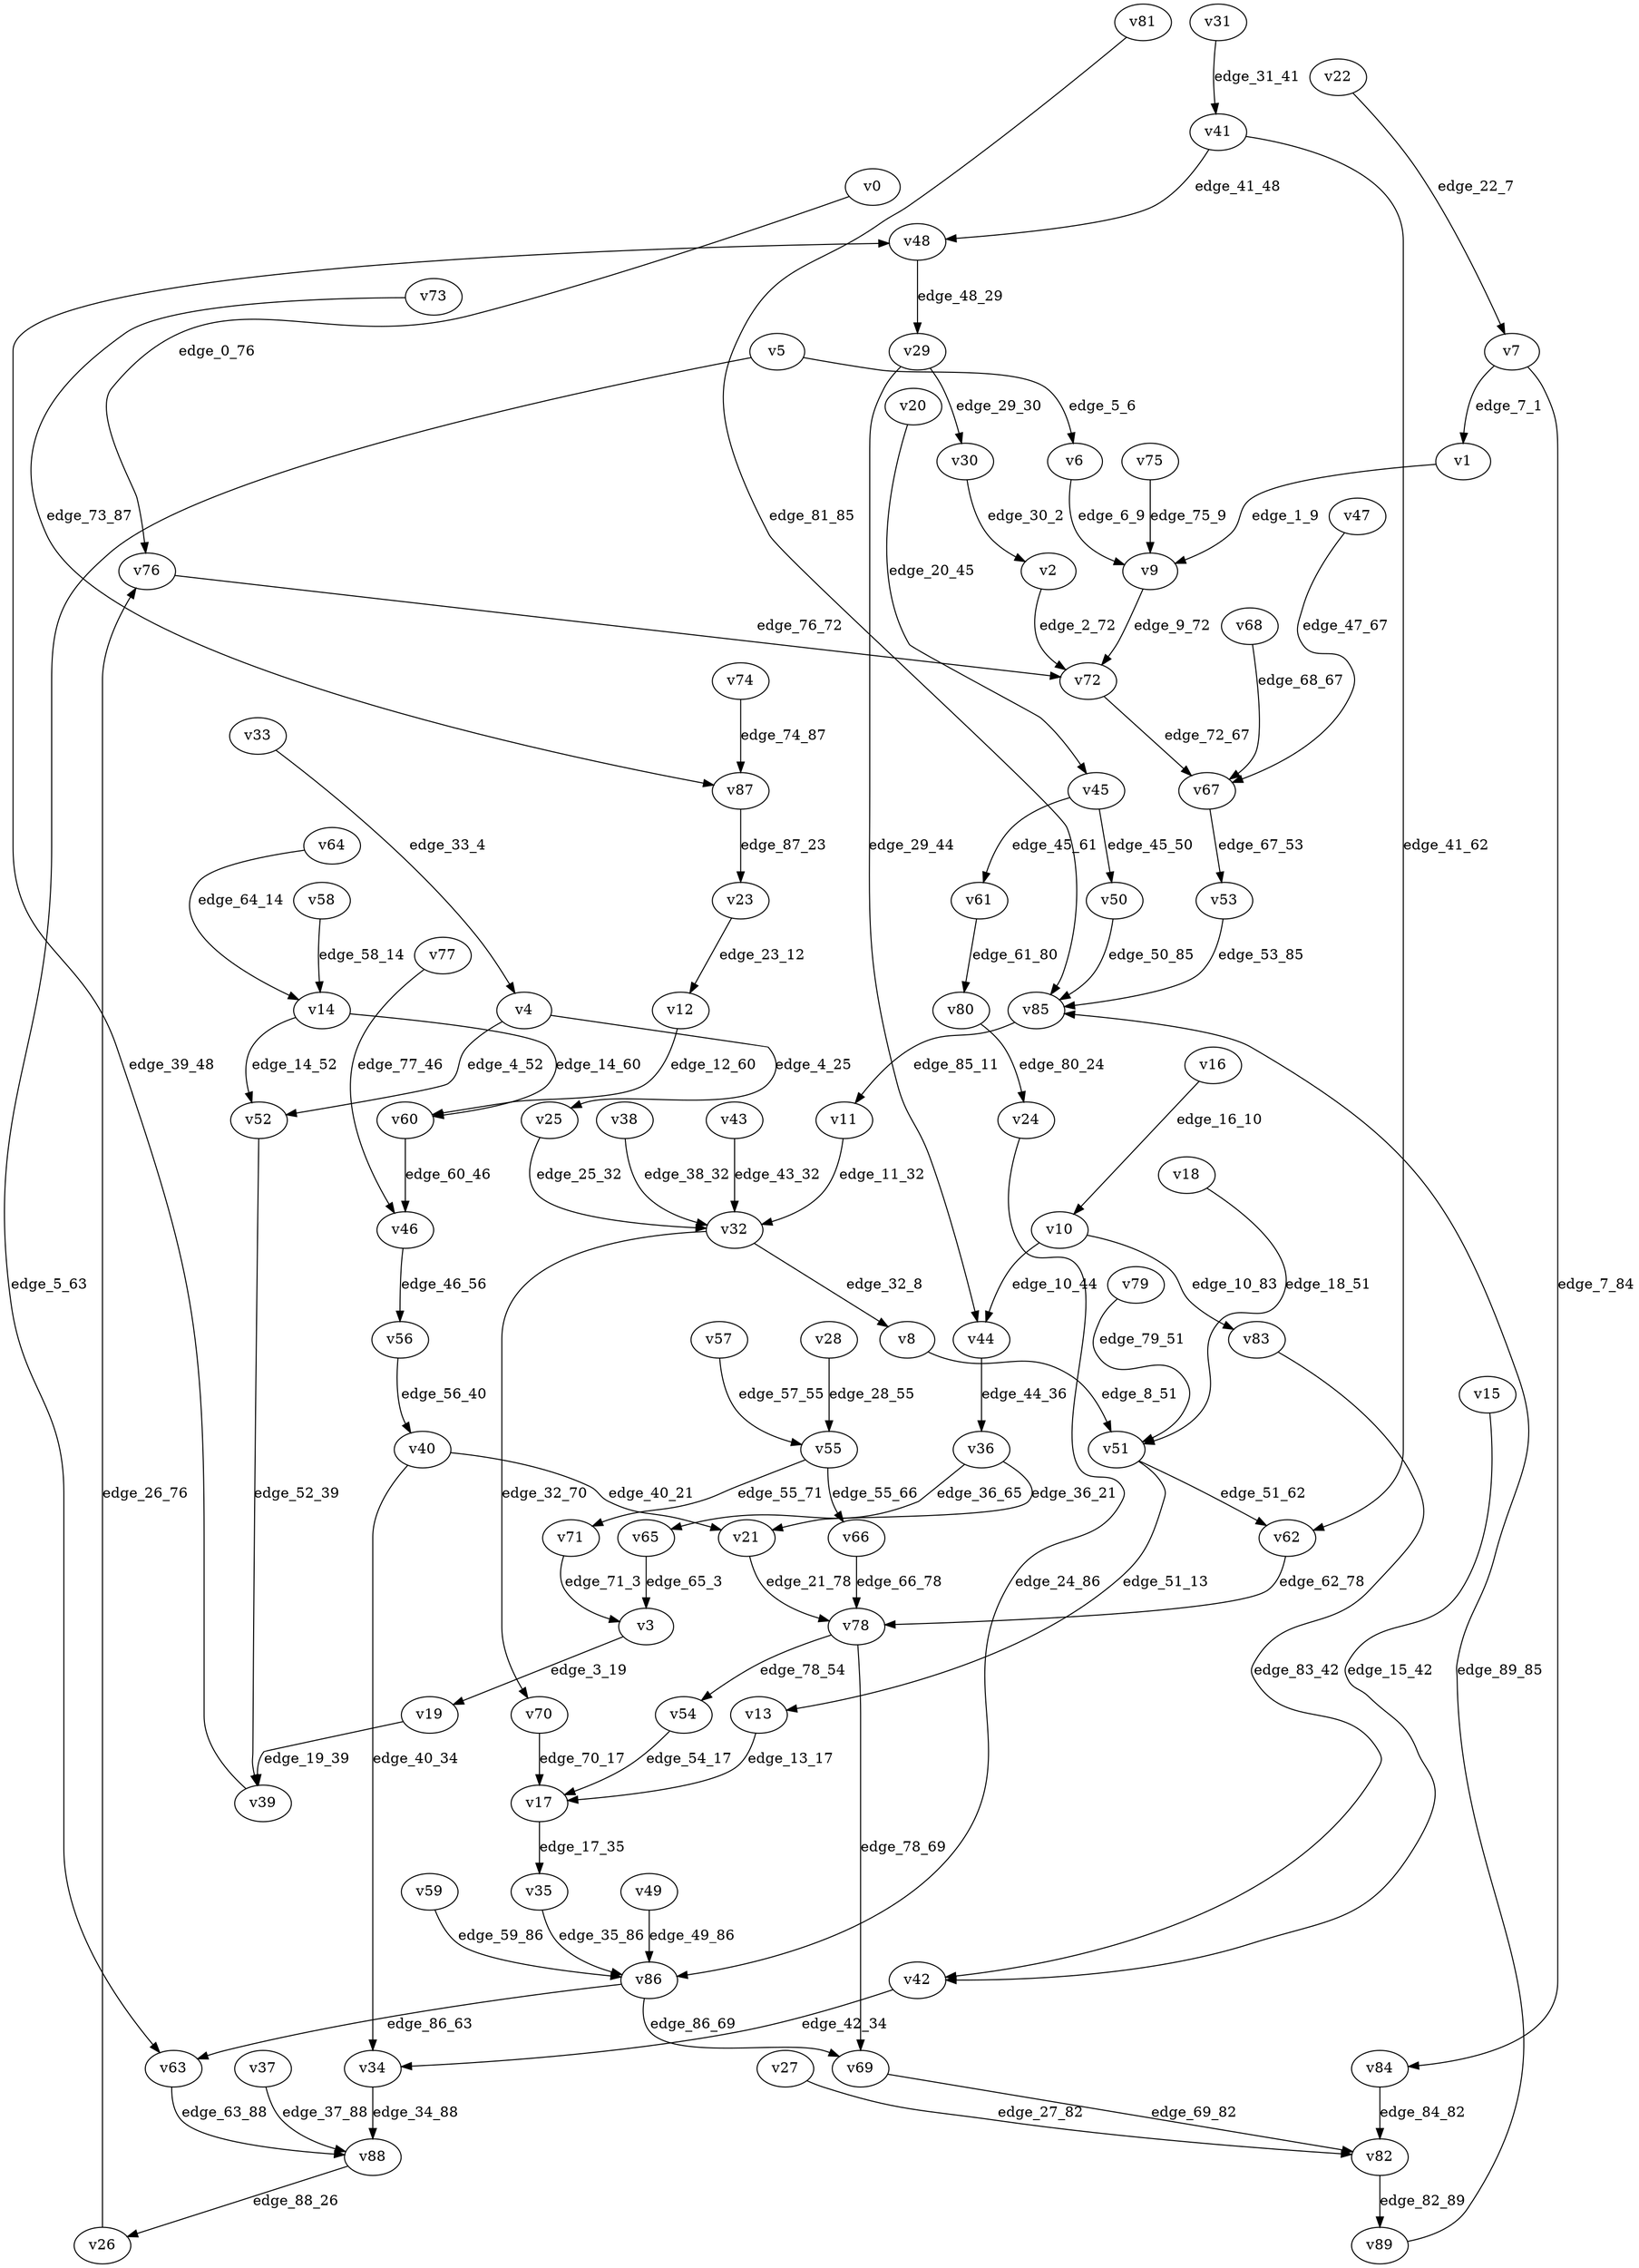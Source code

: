 digraph G {
    // Stochastic discounted game

    v0 [name="v0", player=0];
    v1 [name="v1", player=1];
    v2 [name="v2", player=-1];
    v3 [name="v3", player=-1];
    v4 [name="v4", player=-1];
    v5 [name="v5", player=-1];
    v6 [name="v6", player=1];
    v7 [name="v7", player=-1];
    v8 [name="v8", player=0];
    v9 [name="v9", player=-1];
    v10 [name="v10", player=-1];
    v11 [name="v11", player=1];
    v12 [name="v12", player=-1];
    v13 [name="v13", player=1];
    v14 [name="v14", player=-1];
    v15 [name="v15", player=0];
    v16 [name="v16", player=0];
    v17 [name="v17", player=-1];
    v18 [name="v18", player=1];
    v19 [name="v19", player=1];
    v20 [name="v20", player=1];
    v21 [name="v21", player=0];
    v22 [name="v22", player=1];
    v23 [name="v23", player=1];
    v24 [name="v24", player=0];
    v25 [name="v25", player=0];
    v26 [name="v26", player=0];
    v27 [name="v27", player=0];
    v28 [name="v28", player=0];
    v29 [name="v29", player=-1];
    v30 [name="v30", player=0];
    v31 [name="v31", player=1];
    v32 [name="v32", player=-1];
    v33 [name="v33", player=0];
    v34 [name="v34", player=1];
    v35 [name="v35", player=1];
    v36 [name="v36", player=-1];
    v37 [name="v37", player=1];
    v38 [name="v38", player=0];
    v39 [name="v39", player=-1];
    v40 [name="v40", player=-1];
    v41 [name="v41", player=-1];
    v42 [name="v42", player=-1];
    v43 [name="v43", player=0];
    v44 [name="v44", player=0];
    v45 [name="v45", player=-1];
    v46 [name="v46", player=-1];
    v47 [name="v47", player=1];
    v48 [name="v48", player=1];
    v49 [name="v49", player=1];
    v50 [name="v50", player=1];
    v51 [name="v51", player=-1];
    v52 [name="v52", player=1];
    v53 [name="v53", player=1];
    v54 [name="v54", player=0];
    v55 [name="v55", player=-1];
    v56 [name="v56", player=1];
    v57 [name="v57", player=1];
    v58 [name="v58", player=1];
    v59 [name="v59", player=0];
    v60 [name="v60", player=0];
    v61 [name="v61", player=0];
    v62 [name="v62", player=1];
    v63 [name="v63", player=1];
    v64 [name="v64", player=0];
    v65 [name="v65", player=0];
    v66 [name="v66", player=0];
    v67 [name="v67", player=-1];
    v68 [name="v68", player=1];
    v69 [name="v69", player=0];
    v70 [name="v70", player=0];
    v71 [name="v71", player=0];
    v72 [name="v72", player=1];
    v73 [name="v73", player=0];
    v74 [name="v74", player=0];
    v75 [name="v75", player=0];
    v76 [name="v76", player=-1];
    v77 [name="v77", player=1];
    v78 [name="v78", player=-1];
    v79 [name="v79", player=1];
    v80 [name="v80", player=-1];
    v81 [name="v81", player=1];
    v82 [name="v82", player=-1];
    v83 [name="v83", player=0];
    v84 [name="v84", player=0];
    v85 [name="v85", player=-1];
    v86 [name="v86", player=-1];
    v87 [name="v87", player=-1];
    v88 [name="v88", player=-1];
    v89 [name="v89", player=1];

    v0 -> v76 [label="edge_0_76", weight=-9.109818, discount=0.850736];
    v1 -> v9 [label="edge_1_9", weight=1.395575, discount=0.269134];
    v2 -> v72 [label="edge_2_72", probability=1.000000];
    v3 -> v19 [label="edge_3_19", probability=1.000000];
    v4 -> v25 [label="edge_4_25", probability=0.525433];
    v4 -> v52 [label="edge_4_52", probability=0.474567];
    v5 -> v63 [label="edge_5_63", probability=0.595592];
    v5 -> v6 [label="edge_5_6", probability=0.404408];
    v6 -> v9 [label="edge_6_9", weight=0.899253, discount=0.683234];
    v7 -> v84 [label="edge_7_84", probability=0.323731];
    v7 -> v1 [label="edge_7_1", probability=0.676269];
    v8 -> v51 [label="edge_8_51", weight=7.188337, discount=0.409548];
    v9 -> v72 [label="edge_9_72", probability=1.000000];
    v10 -> v44 [label="edge_10_44", probability=0.559001];
    v10 -> v83 [label="edge_10_83", probability=0.440999];
    v11 -> v32 [label="edge_11_32", weight=4.318815, discount=0.306623];
    v12 -> v60 [label="edge_12_60", probability=1.000000];
    v13 -> v17 [label="edge_13_17", weight=6.230578, discount=0.164619];
    v14 -> v52 [label="edge_14_52", probability=0.465415];
    v14 -> v60 [label="edge_14_60", probability=0.534585];
    v15 -> v42 [label="edge_15_42", weight=-9.069645, discount=0.432225];
    v16 -> v10 [label="edge_16_10", weight=-2.820967, discount=0.403052];
    v17 -> v35 [label="edge_17_35", probability=1.000000];
    v18 -> v51 [label="edge_18_51", weight=-3.746246, discount=0.876304];
    v19 -> v39 [label="edge_19_39", weight=3.938334, discount=0.137653];
    v20 -> v45 [label="edge_20_45", weight=-0.204013, discount=0.688054];
    v21 -> v78 [label="edge_21_78", weight=6.130051, discount=0.820771];
    v22 -> v7 [label="edge_22_7", weight=-5.295445, discount=0.572825];
    v23 -> v12 [label="edge_23_12", weight=-9.830247, discount=0.285480];
    v24 -> v86 [label="edge_24_86", weight=-5.777672, discount=0.535465];
    v25 -> v32 [label="edge_25_32", weight=-3.249441, discount=0.867251];
    v26 -> v76 [label="edge_26_76", weight=2.082060, discount=0.763232];
    v27 -> v82 [label="edge_27_82", weight=1.282343, discount=0.258394];
    v28 -> v55 [label="edge_28_55", weight=6.254712, discount=0.698375];
    v29 -> v44 [label="edge_29_44", probability=0.369481];
    v29 -> v30 [label="edge_29_30", probability=0.630519];
    v30 -> v2 [label="edge_30_2", weight=-0.709689, discount=0.489003];
    v31 -> v41 [label="edge_31_41", weight=9.695549, discount=0.437684];
    v32 -> v8 [label="edge_32_8", probability=0.614900];
    v32 -> v70 [label="edge_32_70", probability=0.385100];
    v33 -> v4 [label="edge_33_4", weight=-5.701573, discount=0.143896];
    v34 -> v88 [label="edge_34_88", weight=8.858401, discount=0.715593];
    v35 -> v86 [label="edge_35_86", weight=-3.298911, discount=0.563660];
    v36 -> v65 [label="edge_36_65", probability=0.501053];
    v36 -> v21 [label="edge_36_21", probability=0.498947];
    v37 -> v88 [label="edge_37_88", weight=3.109323, discount=0.251108];
    v38 -> v32 [label="edge_38_32", weight=3.535319, discount=0.235579];
    v39 -> v48 [label="edge_39_48", probability=1.000000];
    v40 -> v34 [label="edge_40_34", probability=0.311366];
    v40 -> v21 [label="edge_40_21", probability=0.688634];
    v41 -> v48 [label="edge_41_48", probability=0.656751];
    v41 -> v62 [label="edge_41_62", probability=0.343249];
    v42 -> v34 [label="edge_42_34", probability=1.000000];
    v43 -> v32 [label="edge_43_32", weight=7.060430, discount=0.526874];
    v44 -> v36 [label="edge_44_36", weight=6.544961, discount=0.697321];
    v45 -> v50 [label="edge_45_50", probability=0.390879];
    v45 -> v61 [label="edge_45_61", probability=0.609121];
    v46 -> v56 [label="edge_46_56", probability=1.000000];
    v47 -> v67 [label="edge_47_67", weight=-3.153972, discount=0.816996];
    v48 -> v29 [label="edge_48_29", weight=4.352869, discount=0.274979];
    v49 -> v86 [label="edge_49_86", weight=4.764663, discount=0.692354];
    v50 -> v85 [label="edge_50_85", weight=-5.850089, discount=0.645490];
    v51 -> v62 [label="edge_51_62", probability=0.671902];
    v51 -> v13 [label="edge_51_13", probability=0.328098];
    v52 -> v39 [label="edge_52_39", weight=-1.173295, discount=0.296372];
    v53 -> v85 [label="edge_53_85", weight=-1.971465, discount=0.598438];
    v54 -> v17 [label="edge_54_17", weight=-8.431166, discount=0.275149];
    v55 -> v66 [label="edge_55_66", probability=0.365251];
    v55 -> v71 [label="edge_55_71", probability=0.634749];
    v56 -> v40 [label="edge_56_40", weight=-9.498398, discount=0.371854];
    v57 -> v55 [label="edge_57_55", weight=4.323490, discount=0.548999];
    v58 -> v14 [label="edge_58_14", weight=3.349085, discount=0.798712];
    v59 -> v86 [label="edge_59_86", weight=2.382932, discount=0.165934];
    v60 -> v46 [label="edge_60_46", weight=5.034607, discount=0.546705];
    v61 -> v80 [label="edge_61_80", weight=-1.315192, discount=0.590501];
    v62 -> v78 [label="edge_62_78", weight=-8.222235, discount=0.712650];
    v63 -> v88 [label="edge_63_88", weight=-0.163166, discount=0.832832];
    v64 -> v14 [label="edge_64_14", weight=-3.253784, discount=0.392075];
    v65 -> v3 [label="edge_65_3", weight=3.929367, discount=0.343761];
    v66 -> v78 [label="edge_66_78", weight=8.696005, discount=0.819140];
    v67 -> v53 [label="edge_67_53", probability=1.000000];
    v68 -> v67 [label="edge_68_67", weight=-4.036463, discount=0.357271];
    v69 -> v82 [label="edge_69_82", weight=-4.081873, discount=0.568163];
    v70 -> v17 [label="edge_70_17", weight=7.590374, discount=0.438066];
    v71 -> v3 [label="edge_71_3", weight=-7.060501, discount=0.784041];
    v72 -> v67 [label="edge_72_67", weight=1.612570, discount=0.299058];
    v73 -> v87 [label="edge_73_87", weight=-9.252717, discount=0.543697];
    v74 -> v87 [label="edge_74_87", weight=3.915470, discount=0.106652];
    v75 -> v9 [label="edge_75_9", weight=9.901070, discount=0.393365];
    v76 -> v72 [label="edge_76_72", probability=1.000000];
    v77 -> v46 [label="edge_77_46", weight=-3.382814, discount=0.761343];
    v78 -> v69 [label="edge_78_69", probability=0.588734];
    v78 -> v54 [label="edge_78_54", probability=0.411266];
    v79 -> v51 [label="edge_79_51", weight=-1.077841, discount=0.697265];
    v80 -> v24 [label="edge_80_24", probability=1.000000];
    v81 -> v85 [label="edge_81_85", weight=-2.949918, discount=0.438891];
    v82 -> v89 [label="edge_82_89", probability=1.000000];
    v83 -> v42 [label="edge_83_42", weight=-8.496813, discount=0.226382];
    v84 -> v82 [label="edge_84_82", weight=8.871531, discount=0.602151];
    v85 -> v11 [label="edge_85_11", probability=1.000000];
    v86 -> v63 [label="edge_86_63", probability=0.431316];
    v86 -> v69 [label="edge_86_69", probability=0.568684];
    v87 -> v23 [label="edge_87_23", probability=1.000000];
    v88 -> v26 [label="edge_88_26", probability=1.000000];
    v89 -> v85 [label="edge_89_85", weight=-7.750709, discount=0.273463];
}